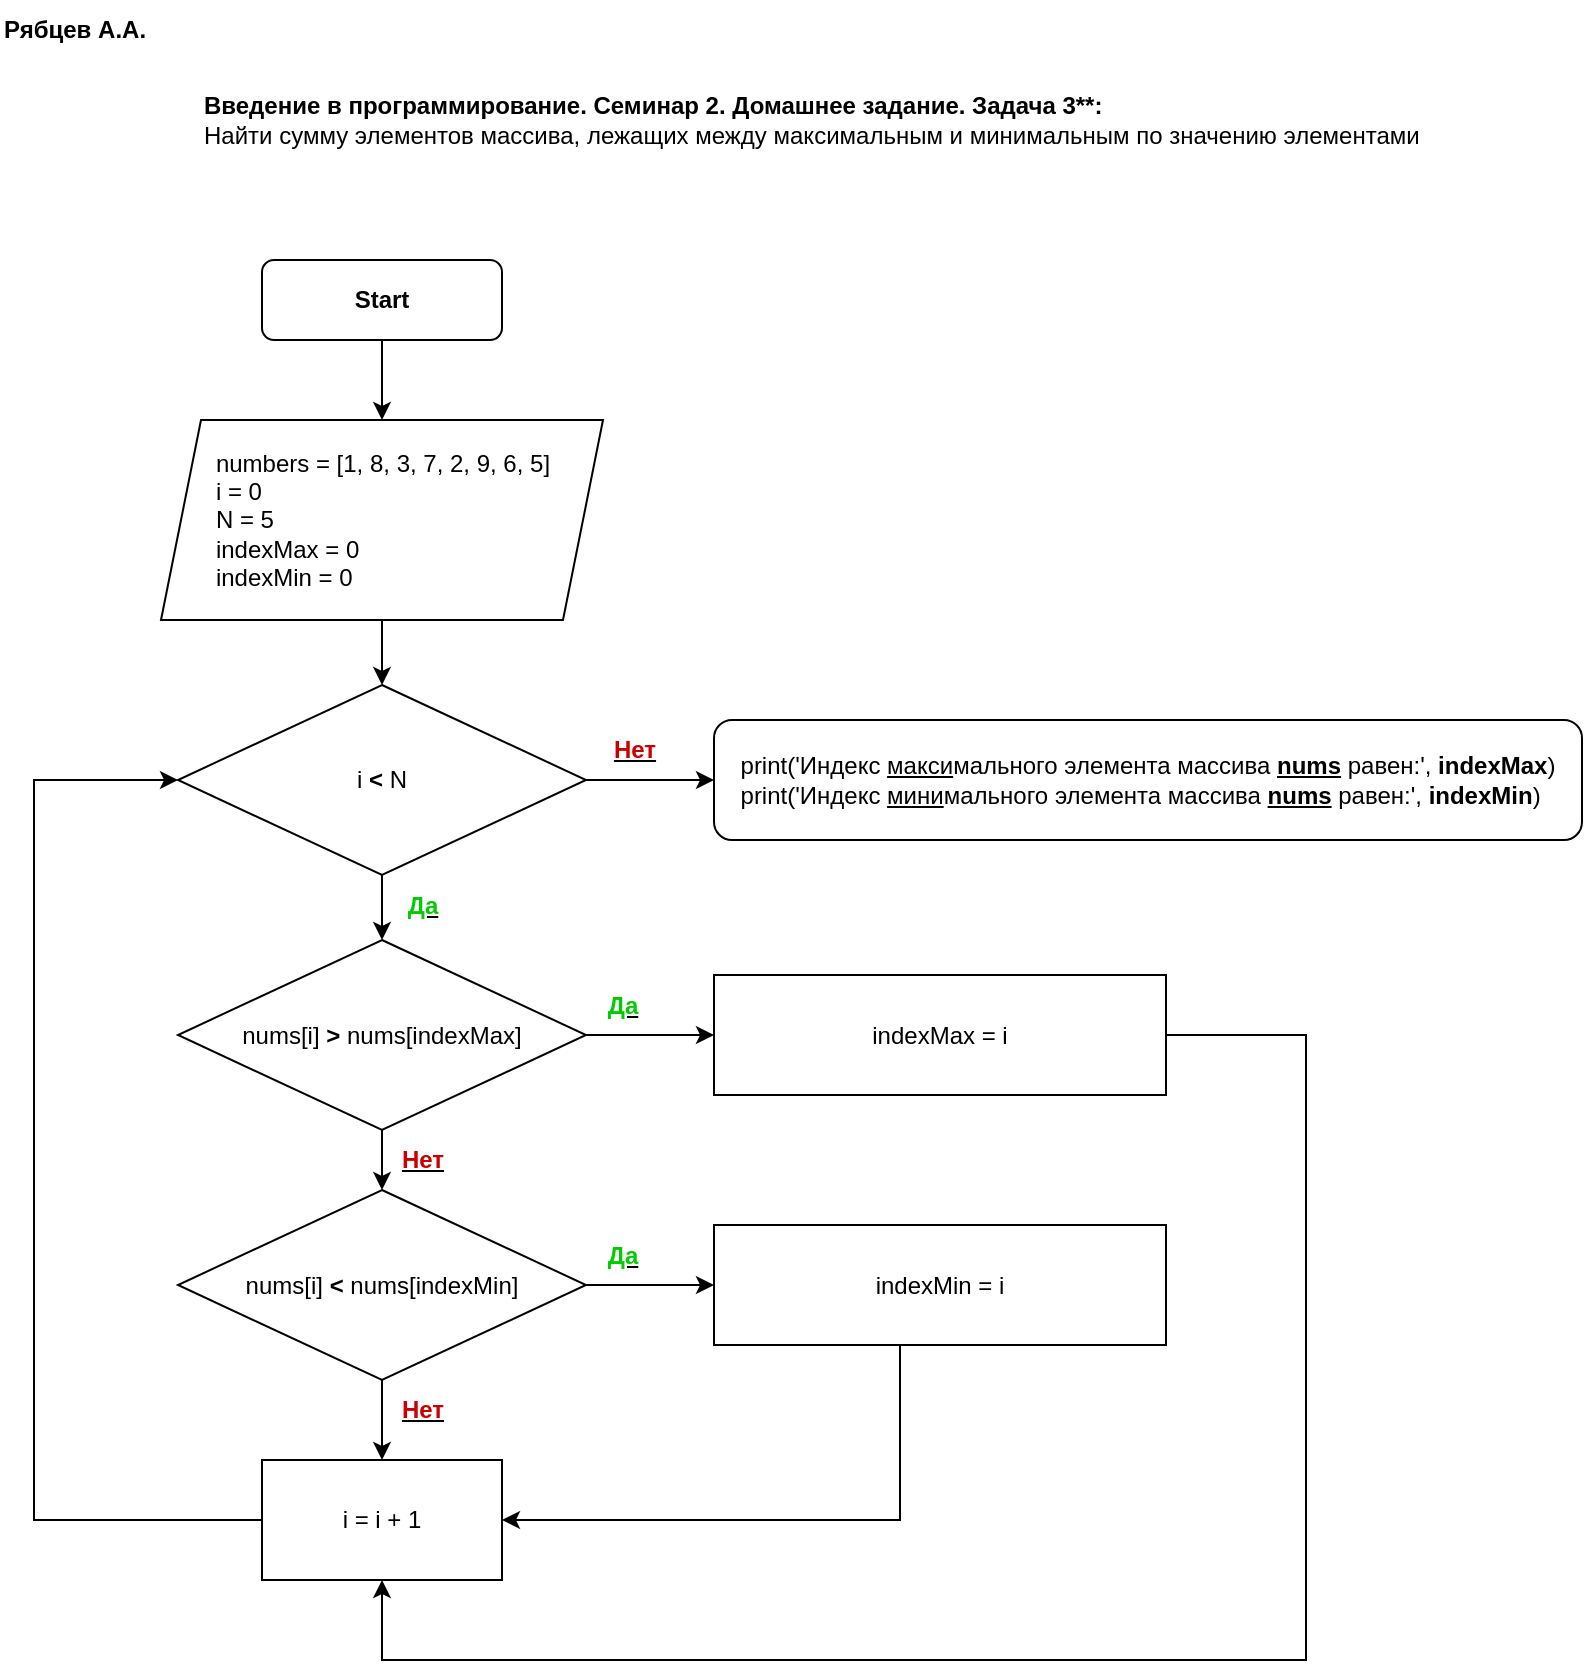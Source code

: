 <mxfile version="20.7.3" type="github">
  <diagram id="C5RBs43oDa-KdzZeNtuy" name="Page-1">
    <mxGraphModel dx="1434" dy="756" grid="1" gridSize="10" guides="1" tooltips="1" connect="1" arrows="1" fold="1" page="1" pageScale="1" pageWidth="827" pageHeight="1169" math="0" shadow="0">
      <root>
        <mxCell id="WIyWlLk6GJQsqaUBKTNV-0" />
        <mxCell id="WIyWlLk6GJQsqaUBKTNV-1" parent="WIyWlLk6GJQsqaUBKTNV-0" />
        <mxCell id="kdFxsXRTXMtfBECGcENH-8" value="&lt;b&gt;Введение в программирование. Семинар 2. Домашнее задание. Задача 3**:&lt;br&gt;&lt;/b&gt;&lt;div&gt;&lt;div&gt;Найти сумму элементов массива, лежащих между максимальным и&amp;nbsp;&lt;span style=&quot;background-color: initial;&quot;&gt;минимальным по значению элементами&lt;/span&gt;&lt;/div&gt;&lt;/div&gt;" style="text;html=1;align=left;verticalAlign=middle;resizable=0;points=[];autosize=1;strokeColor=none;fillColor=none;" parent="WIyWlLk6GJQsqaUBKTNV-1" vertex="1">
          <mxGeometry x="120" y="50" width="630" height="40" as="geometry" />
        </mxCell>
        <mxCell id="kdFxsXRTXMtfBECGcENH-19" value="&lt;b&gt;Рябцев А.А.&lt;/b&gt;" style="text;html=1;align=left;verticalAlign=middle;resizable=0;points=[];autosize=1;strokeColor=none;fillColor=none;" parent="WIyWlLk6GJQsqaUBKTNV-1" vertex="1">
          <mxGeometry x="20" y="10" width="90" height="30" as="geometry" />
        </mxCell>
        <mxCell id="J1vwhCZDm-6XGJKoo7b1-52" value="" style="edgeStyle=orthogonalEdgeStyle;rounded=0;orthogonalLoop=1;jettySize=auto;html=1;" edge="1" parent="WIyWlLk6GJQsqaUBKTNV-1" source="J1vwhCZDm-6XGJKoo7b1-53" target="J1vwhCZDm-6XGJKoo7b1-56">
          <mxGeometry relative="1" as="geometry" />
        </mxCell>
        <mxCell id="J1vwhCZDm-6XGJKoo7b1-53" value="&lt;b&gt;Start&lt;/b&gt;" style="rounded=1;whiteSpace=wrap;html=1;fontSize=12;glass=0;strokeWidth=1;shadow=0;" vertex="1" parent="WIyWlLk6GJQsqaUBKTNV-1">
          <mxGeometry x="151" y="140" width="120" height="40" as="geometry" />
        </mxCell>
        <mxCell id="J1vwhCZDm-6XGJKoo7b1-54" value="&lt;div style=&quot;text-align: justify;&quot;&gt;&lt;span style=&quot;background-color: initial;&quot;&gt;print(&#39;Индекс &lt;u&gt;макси&lt;/u&gt;мального элемента массива &lt;u style=&quot;font-weight: bold;&quot;&gt;nums&lt;/u&gt;&amp;nbsp;равен:&#39;,&amp;nbsp;&lt;b&gt;indexMax&lt;/b&gt;)&lt;/span&gt;&lt;/div&gt;&lt;span style=&quot;border-color: var(--border-color);&quot;&gt;&lt;div style=&quot;text-align: justify;&quot;&gt;&lt;span style=&quot;background-color: initial; border-color: var(--border-color);&quot;&gt;print(&#39;Индекс &lt;u&gt;мини&lt;/u&gt;мального элемента массива &lt;u style=&quot;font-weight: bold;&quot;&gt;nums&lt;/u&gt;&amp;nbsp;равен:&#39;,&amp;nbsp;&lt;b&gt;indexMin&lt;/b&gt;)&lt;/span&gt;&lt;/div&gt;&lt;/span&gt;" style="rounded=1;whiteSpace=wrap;html=1;fontSize=12;glass=0;strokeWidth=1;shadow=0;" vertex="1" parent="WIyWlLk6GJQsqaUBKTNV-1">
          <mxGeometry x="377" y="370" width="434" height="60" as="geometry" />
        </mxCell>
        <mxCell id="J1vwhCZDm-6XGJKoo7b1-55" value="" style="edgeStyle=orthogonalEdgeStyle;rounded=0;orthogonalLoop=1;jettySize=auto;html=1;" edge="1" parent="WIyWlLk6GJQsqaUBKTNV-1" source="J1vwhCZDm-6XGJKoo7b1-56" target="J1vwhCZDm-6XGJKoo7b1-69">
          <mxGeometry relative="1" as="geometry" />
        </mxCell>
        <mxCell id="J1vwhCZDm-6XGJKoo7b1-56" value="&lt;div style=&quot;text-align: justify;&quot;&gt;numbers = [1, 8, 3, 7, 2, 9, 6, 5]&lt;br&gt;&lt;/div&gt;&lt;div style=&quot;text-align: justify;&quot;&gt;&lt;span style=&quot;background-color: initial;&quot;&gt;i = 0&lt;/span&gt;&lt;/div&gt;&lt;div style=&quot;text-align: justify;&quot;&gt;&lt;span style=&quot;background-color: initial;&quot;&gt;N = 5&lt;/span&gt;&lt;/div&gt;&lt;div style=&quot;text-align: justify;&quot;&gt;&lt;span style=&quot;background-color: initial;&quot;&gt;indexMax = 0&lt;/span&gt;&lt;/div&gt;&lt;div style=&quot;text-align: justify;&quot;&gt;&lt;span style=&quot;background-color: initial;&quot;&gt;indexMin = 0&lt;/span&gt;&lt;/div&gt;" style="shape=parallelogram;perimeter=parallelogramPerimeter;whiteSpace=wrap;html=1;fixedSize=1;" vertex="1" parent="WIyWlLk6GJQsqaUBKTNV-1">
          <mxGeometry x="100.5" y="220" width="221" height="100" as="geometry" />
        </mxCell>
        <mxCell id="J1vwhCZDm-6XGJKoo7b1-57" value="&lt;b&gt;&lt;u&gt;&lt;font color=&quot;#00cc00&quot;&gt;Да&lt;/font&gt;&lt;/u&gt;&lt;/b&gt;" style="text;html=1;align=center;verticalAlign=middle;resizable=0;points=[];autosize=1;strokeColor=none;fillColor=none;" vertex="1" parent="WIyWlLk6GJQsqaUBKTNV-1">
          <mxGeometry x="211" y="447.5" width="40" height="30" as="geometry" />
        </mxCell>
        <mxCell id="J1vwhCZDm-6XGJKoo7b1-58" value="&lt;b&gt;&lt;u&gt;&lt;font color=&quot;#cc0000&quot;&gt;Нет&lt;/font&gt;&lt;/u&gt;&lt;/b&gt;" style="text;html=1;align=center;verticalAlign=middle;resizable=0;points=[];autosize=1;strokeColor=none;fillColor=none;" vertex="1" parent="WIyWlLk6GJQsqaUBKTNV-1">
          <mxGeometry x="317" y="370" width="40" height="30" as="geometry" />
        </mxCell>
        <mxCell id="J1vwhCZDm-6XGJKoo7b1-59" style="edgeStyle=orthogonalEdgeStyle;rounded=0;orthogonalLoop=1;jettySize=auto;html=1;entryX=0;entryY=0.5;entryDx=0;entryDy=0;exitX=0;exitY=0.5;exitDx=0;exitDy=0;" edge="1" parent="WIyWlLk6GJQsqaUBKTNV-1" source="J1vwhCZDm-6XGJKoo7b1-62" target="J1vwhCZDm-6XGJKoo7b1-69">
          <mxGeometry relative="1" as="geometry">
            <Array as="points">
              <mxPoint x="37" y="770" />
              <mxPoint x="37" y="400" />
            </Array>
            <mxPoint x="124" y="400" as="targetPoint" />
          </mxGeometry>
        </mxCell>
        <mxCell id="J1vwhCZDm-6XGJKoo7b1-60" value="&lt;b&gt;&lt;u&gt;&lt;font color=&quot;#cc0000&quot;&gt;Нет&lt;/font&gt;&lt;/u&gt;&lt;/b&gt;" style="text;html=1;align=center;verticalAlign=middle;resizable=0;points=[];autosize=1;strokeColor=none;fillColor=none;" vertex="1" parent="WIyWlLk6GJQsqaUBKTNV-1">
          <mxGeometry x="211" y="575" width="40" height="30" as="geometry" />
        </mxCell>
        <mxCell id="J1vwhCZDm-6XGJKoo7b1-61" style="edgeStyle=orthogonalEdgeStyle;rounded=0;orthogonalLoop=1;jettySize=auto;html=1;entryX=0.5;entryY=1;entryDx=0;entryDy=0;exitX=1;exitY=0.5;exitDx=0;exitDy=0;" edge="1" parent="WIyWlLk6GJQsqaUBKTNV-1" source="J1vwhCZDm-6XGJKoo7b1-75" target="J1vwhCZDm-6XGJKoo7b1-62">
          <mxGeometry relative="1" as="geometry">
            <mxPoint x="623" y="500" as="sourcePoint" />
            <Array as="points">
              <mxPoint x="673" y="528" />
              <mxPoint x="673" y="840" />
              <mxPoint x="211" y="840" />
            </Array>
          </mxGeometry>
        </mxCell>
        <mxCell id="J1vwhCZDm-6XGJKoo7b1-62" value="i = i + 1" style="rounded=0;whiteSpace=wrap;html=1;" vertex="1" parent="WIyWlLk6GJQsqaUBKTNV-1">
          <mxGeometry x="151" y="740" width="120" height="60" as="geometry" />
        </mxCell>
        <mxCell id="J1vwhCZDm-6XGJKoo7b1-63" style="edgeStyle=orthogonalEdgeStyle;rounded=0;orthogonalLoop=1;jettySize=auto;html=1;entryX=1;entryY=0.5;entryDx=0;entryDy=0;exitX=0.5;exitY=1;exitDx=0;exitDy=0;" edge="1" parent="WIyWlLk6GJQsqaUBKTNV-1" source="J1vwhCZDm-6XGJKoo7b1-74" target="J1vwhCZDm-6XGJKoo7b1-62">
          <mxGeometry relative="1" as="geometry">
            <mxPoint x="483" y="730" as="sourcePoint" />
            <Array as="points">
              <mxPoint x="470" y="770" />
            </Array>
          </mxGeometry>
        </mxCell>
        <mxCell id="J1vwhCZDm-6XGJKoo7b1-64" value="" style="edgeStyle=orthogonalEdgeStyle;rounded=0;orthogonalLoop=1;jettySize=auto;html=1;" edge="1" parent="WIyWlLk6GJQsqaUBKTNV-1" source="J1vwhCZDm-6XGJKoo7b1-66" target="J1vwhCZDm-6XGJKoo7b1-72">
          <mxGeometry relative="1" as="geometry" />
        </mxCell>
        <mxCell id="J1vwhCZDm-6XGJKoo7b1-65" value="" style="edgeStyle=orthogonalEdgeStyle;rounded=0;orthogonalLoop=1;jettySize=auto;html=1;" edge="1" parent="WIyWlLk6GJQsqaUBKTNV-1" source="J1vwhCZDm-6XGJKoo7b1-66" target="J1vwhCZDm-6XGJKoo7b1-75">
          <mxGeometry relative="1" as="geometry" />
        </mxCell>
        <mxCell id="J1vwhCZDm-6XGJKoo7b1-66" value="nums[i] &lt;b&gt;&amp;gt;&lt;/b&gt;&amp;nbsp;nums[indexMax]" style="rhombus;whiteSpace=wrap;html=1;" vertex="1" parent="WIyWlLk6GJQsqaUBKTNV-1">
          <mxGeometry x="109" y="480" width="204" height="95" as="geometry" />
        </mxCell>
        <mxCell id="J1vwhCZDm-6XGJKoo7b1-67" value="" style="edgeStyle=orthogonalEdgeStyle;rounded=0;orthogonalLoop=1;jettySize=auto;html=1;" edge="1" parent="WIyWlLk6GJQsqaUBKTNV-1" source="J1vwhCZDm-6XGJKoo7b1-69" target="J1vwhCZDm-6XGJKoo7b1-54">
          <mxGeometry relative="1" as="geometry" />
        </mxCell>
        <mxCell id="J1vwhCZDm-6XGJKoo7b1-68" value="" style="edgeStyle=orthogonalEdgeStyle;rounded=0;orthogonalLoop=1;jettySize=auto;html=1;" edge="1" parent="WIyWlLk6GJQsqaUBKTNV-1" source="J1vwhCZDm-6XGJKoo7b1-69" target="J1vwhCZDm-6XGJKoo7b1-66">
          <mxGeometry relative="1" as="geometry" />
        </mxCell>
        <mxCell id="J1vwhCZDm-6XGJKoo7b1-69" value="i &lt;b&gt;&amp;lt;&lt;/b&gt; N" style="rhombus;whiteSpace=wrap;html=1;" vertex="1" parent="WIyWlLk6GJQsqaUBKTNV-1">
          <mxGeometry x="109" y="352.5" width="204" height="95" as="geometry" />
        </mxCell>
        <mxCell id="J1vwhCZDm-6XGJKoo7b1-70" value="" style="edgeStyle=orthogonalEdgeStyle;rounded=0;orthogonalLoop=1;jettySize=auto;html=1;" edge="1" parent="WIyWlLk6GJQsqaUBKTNV-1" source="J1vwhCZDm-6XGJKoo7b1-72" target="J1vwhCZDm-6XGJKoo7b1-62">
          <mxGeometry relative="1" as="geometry" />
        </mxCell>
        <mxCell id="J1vwhCZDm-6XGJKoo7b1-71" value="" style="edgeStyle=orthogonalEdgeStyle;rounded=0;orthogonalLoop=1;jettySize=auto;html=1;" edge="1" parent="WIyWlLk6GJQsqaUBKTNV-1" source="J1vwhCZDm-6XGJKoo7b1-72" target="J1vwhCZDm-6XGJKoo7b1-74">
          <mxGeometry relative="1" as="geometry" />
        </mxCell>
        <mxCell id="J1vwhCZDm-6XGJKoo7b1-72" value="nums[i] &lt;b&gt;&amp;lt;&lt;/b&gt;&amp;nbsp;nums[indexMin]" style="rhombus;whiteSpace=wrap;html=1;" vertex="1" parent="WIyWlLk6GJQsqaUBKTNV-1">
          <mxGeometry x="109" y="605" width="204" height="95" as="geometry" />
        </mxCell>
        <mxCell id="J1vwhCZDm-6XGJKoo7b1-73" value="&lt;b&gt;&lt;u&gt;&lt;font color=&quot;#cc0000&quot;&gt;Нет&lt;/font&gt;&lt;/u&gt;&lt;/b&gt;" style="text;html=1;align=center;verticalAlign=middle;resizable=0;points=[];autosize=1;strokeColor=none;fillColor=none;" vertex="1" parent="WIyWlLk6GJQsqaUBKTNV-1">
          <mxGeometry x="211" y="700" width="40" height="30" as="geometry" />
        </mxCell>
        <mxCell id="J1vwhCZDm-6XGJKoo7b1-74" value="&lt;span style=&quot;text-align: justify;&quot;&gt;indexMin = i&lt;/span&gt;" style="rounded=0;whiteSpace=wrap;html=1;" vertex="1" parent="WIyWlLk6GJQsqaUBKTNV-1">
          <mxGeometry x="377" y="622.5" width="226" height="60" as="geometry" />
        </mxCell>
        <mxCell id="J1vwhCZDm-6XGJKoo7b1-75" value="&lt;div style=&quot;text-align: justify;&quot;&gt;indexMax = i&lt;/div&gt;" style="rounded=0;whiteSpace=wrap;html=1;" vertex="1" parent="WIyWlLk6GJQsqaUBKTNV-1">
          <mxGeometry x="377" y="497.5" width="226" height="60" as="geometry" />
        </mxCell>
        <mxCell id="J1vwhCZDm-6XGJKoo7b1-76" value="&lt;b&gt;&lt;u&gt;&lt;font color=&quot;#00cc00&quot;&gt;Да&lt;/font&gt;&lt;/u&gt;&lt;/b&gt;" style="text;html=1;align=center;verticalAlign=middle;resizable=0;points=[];autosize=1;strokeColor=none;fillColor=none;" vertex="1" parent="WIyWlLk6GJQsqaUBKTNV-1">
          <mxGeometry x="311" y="497.5" width="40" height="30" as="geometry" />
        </mxCell>
        <mxCell id="J1vwhCZDm-6XGJKoo7b1-77" value="&lt;b&gt;&lt;u&gt;&lt;font color=&quot;#00cc00&quot;&gt;Да&lt;/font&gt;&lt;/u&gt;&lt;/b&gt;" style="text;html=1;align=center;verticalAlign=middle;resizable=0;points=[];autosize=1;strokeColor=none;fillColor=none;" vertex="1" parent="WIyWlLk6GJQsqaUBKTNV-1">
          <mxGeometry x="311" y="622.5" width="40" height="30" as="geometry" />
        </mxCell>
      </root>
    </mxGraphModel>
  </diagram>
</mxfile>
